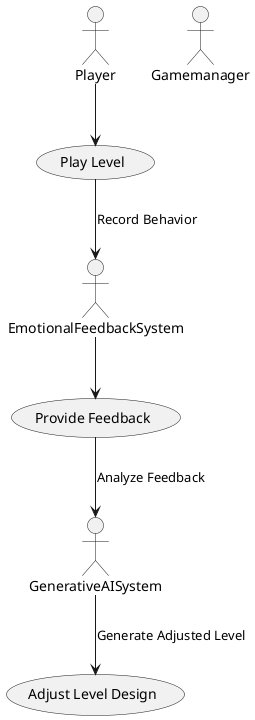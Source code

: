 @startuml
actor Player
actor Gamemanager
actor EmotionalFeedbackSystem as EFS
actor GenerativeAISystem as GAIS

usecase "Play Level" as UC1
usecase "Provide Feedback" as UC2
usecase "Adjust Level Design" as UC3

Player --> UC1
UC1 --> EFS : "Record Behavior"
EFS --> UC2
UC2 --> GAIS : "Analyze Feedback"
GAIS --> UC3 : "Generate Adjusted Level"
@enduml

